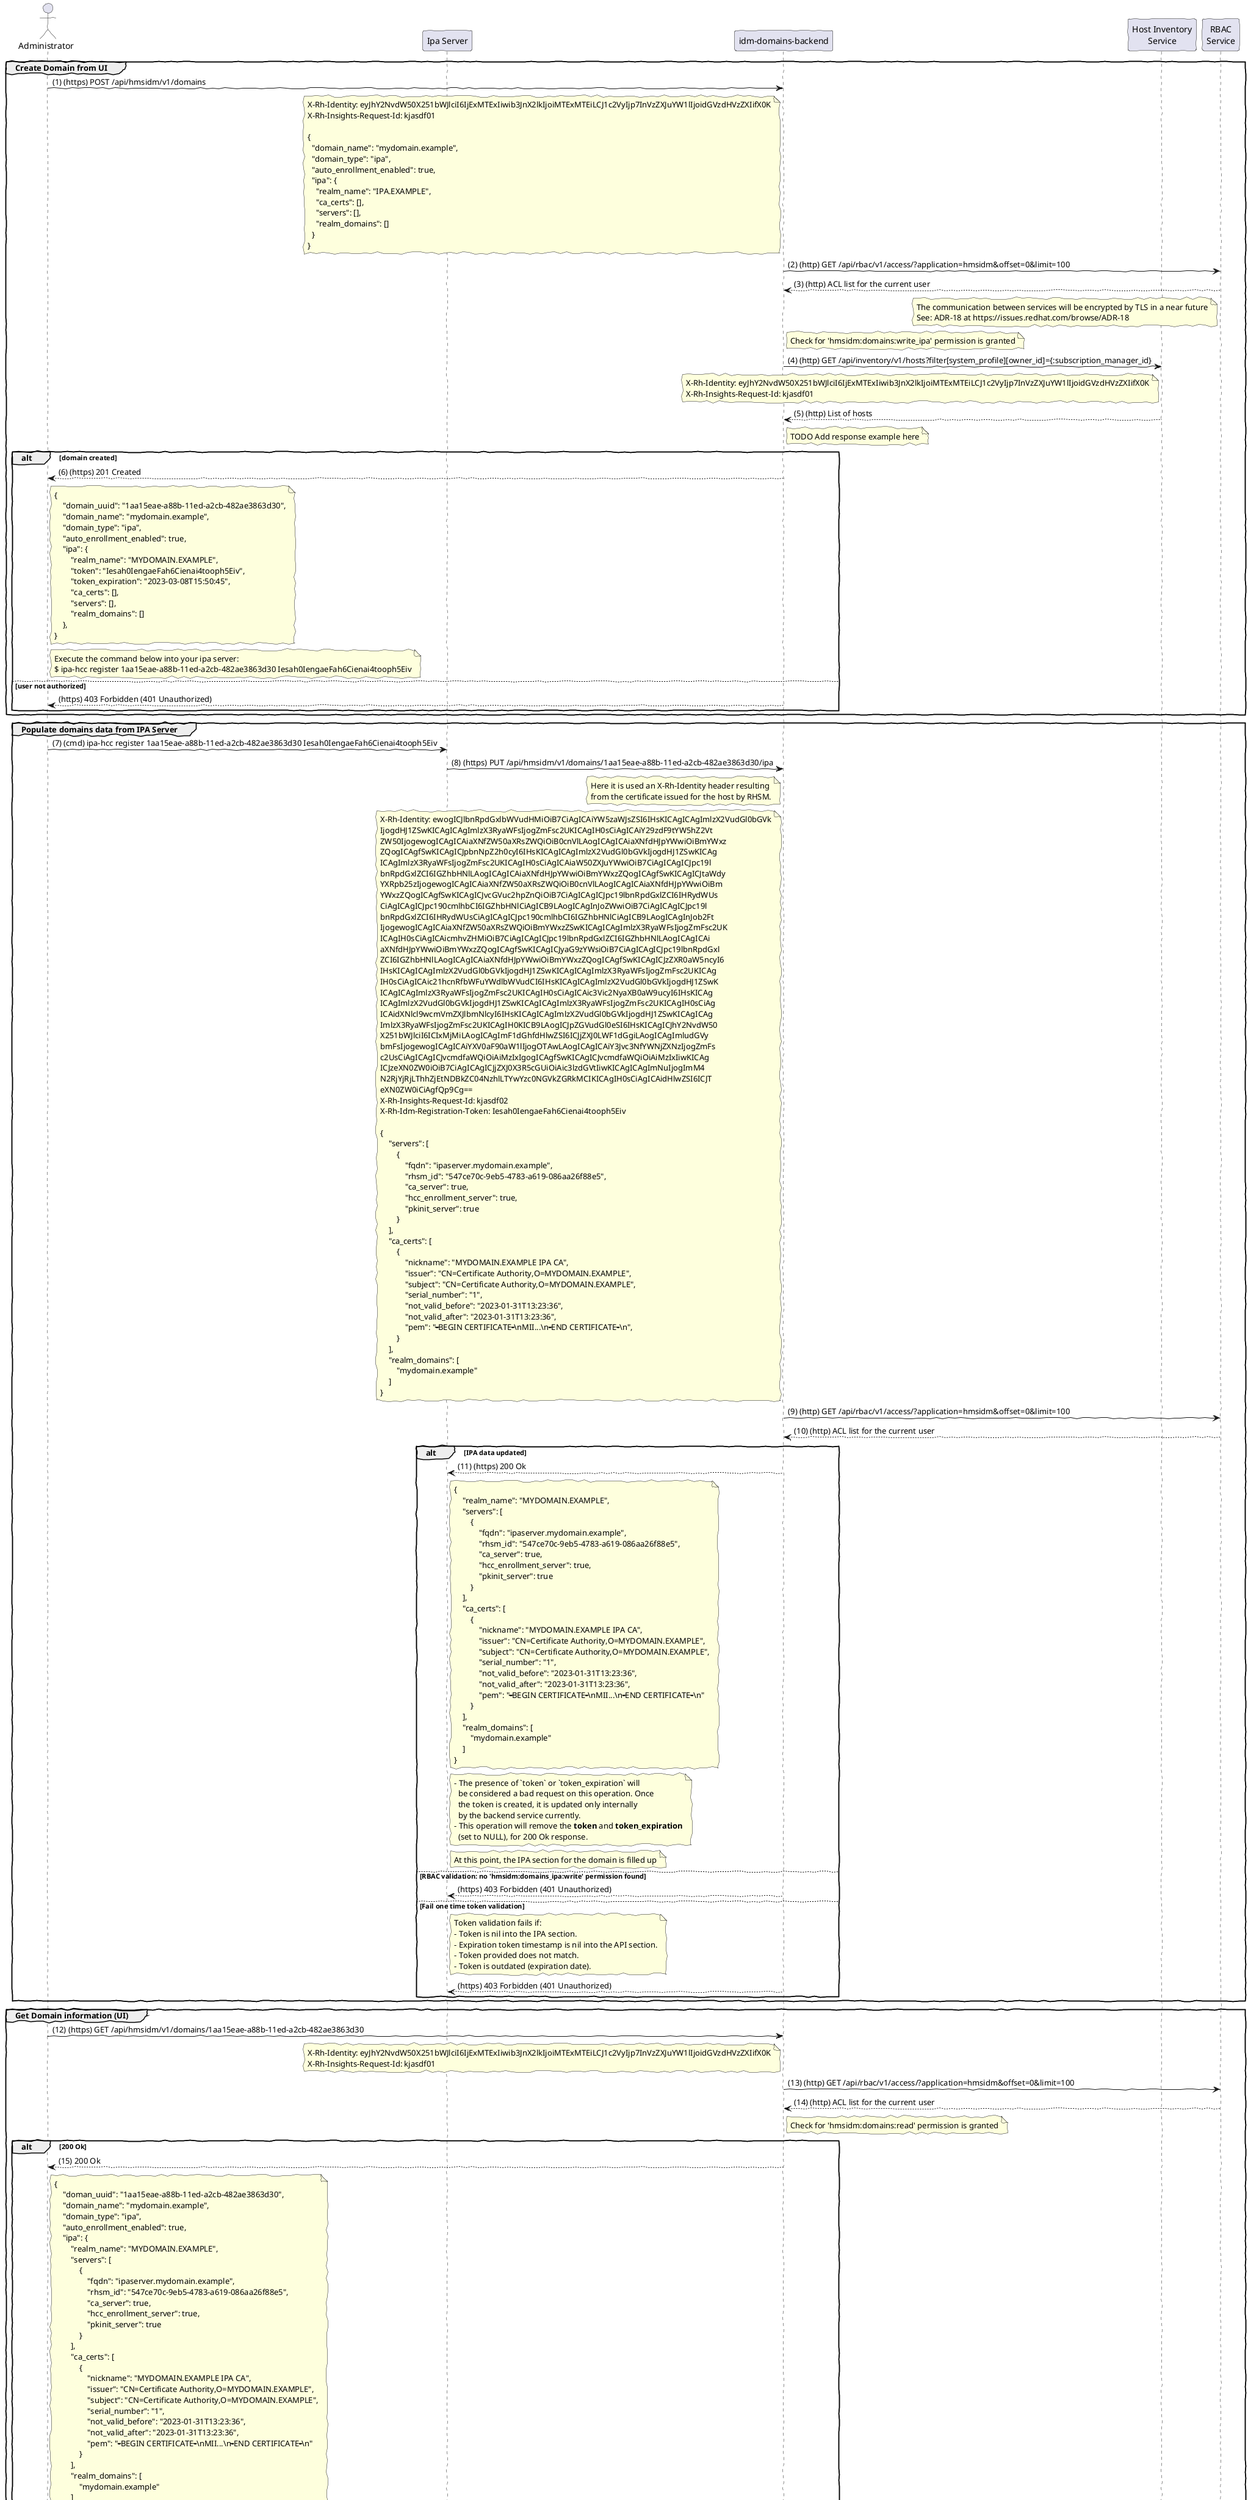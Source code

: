' https://pdf.plantuml.net/PlantUML_Language_Reference_Guide_en.pdf
@startuml
skinparam handwritten true

actor Administrator as Administrator
participant "Ipa Server" as ipa_server
participant "idm-domains-backend" as hmsidm_backend
participant "Host Inventory\nService" as hbi
participant "RBAC\nService" as rbac



group Create Domain from UI
Administrator -> hmsidm_backend: (1) (https) POST /api/hmsidm/v1/domains
note left hmsidm_backend
X-Rh-Identity: eyJhY2NvdW50X251bWJlciI6IjExMTExIiwib3JnX2lkIjoiMTExMTEiLCJ1c2VyIjp7InVzZXJuYW1lIjoidGVzdHVzZXIifX0K
X-Rh-Insights-Request-Id: kjasdf01

{
  "domain_name": "mydomain.example",
  "domain_type": "ipa",
  "auto_enrollment_enabled": true,
  "ipa": {
    "realm_name": "IPA.EXAMPLE",
    "ca_certs": [],
    "servers": [],
    "realm_domains": []
  }
}
end note

' RBAC Checks
hmsidm_backend -> rbac: (2) (http) GET /api/rbac/v1/access/?application=hmsidm&offset=0&limit=100
hmsidm_backend <-- rbac: (3) (http) ACL list for the current user
note left rbac
The communication between services will be encrypted by TLS in a near future
See: ADR-18 at https://issues.redhat.com/browse/ADR-18
end note
note right hmsidm_backend
Check for 'hmsidm:domains:write_ipa' permission is granted
end note


' Check host in host inventory
hmsidm_backend -> hbi: (4) (http) GET /api/inventory/v1/hosts?filter[system_profile][owner_id]={:subscription_manager_id}
note left hbi
X-Rh-Identity: eyJhY2NvdW50X251bWJlciI6IjExMTExIiwib3JnX2lkIjoiMTExMTEiLCJ1c2VyIjp7InVzZXJuYW1lIjoidGVzdHVzZXIifX0K
X-Rh-Insights-Request-Id: kjasdf01
end note
hmsidm_backend <-- hbi: (5) (http) List of hosts
note right hmsidm_backend
TODO Add response example here
end note

alt domain created
Administrator <-- hmsidm_backend: (6) (https) 201 Created
note right Administrator
{
    "domain_uuid": "1aa15eae-a88b-11ed-a2cb-482ae3863d30",
    "domain_name": "mydomain.example",
    "domain_type": "ipa",
    "auto_enrollment_enabled": true,
    "ipa": {
        "realm_name": "MYDOMAIN.EXAMPLE",
        "token": "Iesah0IengaeFah6Cienai4tooph5Eiv",
        "token_expiration": "2023-03-08T15:50:45",
        "ca_certs": [],
        "servers": [],
        "realm_domains": []
    },
}
end note
note right Administrator
Execute the command below into your ipa server:
$ ipa-hcc register 1aa15eae-a88b-11ed-a2cb-482ae3863d30 Iesah0IengaeFah6Cienai4tooph5Eiv
end note
else user not authorized
Administrator <-- hmsidm_backend: (https) 403 Forbidden (401 Unauthorized)
end alt
end group



group Populate domains data from IPA Server
Administrator -> ipa_server: (7) (cmd) ipa-hcc register 1aa15eae-a88b-11ed-a2cb-482ae3863d30 Iesah0IengaeFah6Cienai4tooph5Eiv
ipa_server -> hmsidm_backend: (8) (https) PUT /api/hmsidm/v1/domains/1aa15eae-a88b-11ed-a2cb-482ae3863d30/ipa
note left hmsidm_backend
Here it is used an X-Rh-Identity header resulting
from the certificate issued for the host by RHSM.
end note
note left hmsidm_backend
X-Rh-Identity: ewogICJlbnRpdGxlbWVudHMiOiB7CiAgICAiYW5zaWJsZSI6IHsKICAgICAgImlzX2VudGl0bGVk
IjogdHJ1ZSwKICAgICAgImlzX3RyaWFsIjogZmFsc2UKICAgIH0sCiAgICAiY29zdF9tYW5hZ2Vt
ZW50IjogewogICAgICAiaXNfZW50aXRsZWQiOiB0cnVlLAogICAgICAiaXNfdHJpYWwiOiBmYWxz
ZQogICAgfSwKICAgICJpbnNpZ2h0cyI6IHsKICAgICAgImlzX2VudGl0bGVkIjogdHJ1ZSwKICAg
ICAgImlzX3RyaWFsIjogZmFsc2UKICAgIH0sCiAgICAiaW50ZXJuYWwiOiB7CiAgICAgICJpc19l
bnRpdGxlZCI6IGZhbHNlLAogICAgICAiaXNfdHJpYWwiOiBmYWxzZQogICAgfSwKICAgICJtaWdy
YXRpb25zIjogewogICAgICAiaXNfZW50aXRsZWQiOiB0cnVlLAogICAgICAiaXNfdHJpYWwiOiBm
YWxzZQogICAgfSwKICAgICJvcGVuc2hpZnQiOiB7CiAgICAgICJpc19lbnRpdGxlZCI6IHRydWUs
CiAgICAgICJpc190cmlhbCI6IGZhbHNlCiAgICB9LAogICAgInJoZWwiOiB7CiAgICAgICJpc19l
bnRpdGxlZCI6IHRydWUsCiAgICAgICJpc190cmlhbCI6IGZhbHNlCiAgICB9LAogICAgInJob2Ft
IjogewogICAgICAiaXNfZW50aXRsZWQiOiBmYWxzZSwKICAgICAgImlzX3RyaWFsIjogZmFsc2UK
ICAgIH0sCiAgICAicmhvZHMiOiB7CiAgICAgICJpc19lbnRpdGxlZCI6IGZhbHNlLAogICAgICAi
aXNfdHJpYWwiOiBmYWxzZQogICAgfSwKICAgICJyaG9zYWsiOiB7CiAgICAgICJpc19lbnRpdGxl
ZCI6IGZhbHNlLAogICAgICAiaXNfdHJpYWwiOiBmYWxzZQogICAgfSwKICAgICJzZXR0aW5ncyI6
IHsKICAgICAgImlzX2VudGl0bGVkIjogdHJ1ZSwKICAgICAgImlzX3RyaWFsIjogZmFsc2UKICAg
IH0sCiAgICAic21hcnRfbWFuYWdlbWVudCI6IHsKICAgICAgImlzX2VudGl0bGVkIjogdHJ1ZSwK
ICAgICAgImlzX3RyaWFsIjogZmFsc2UKICAgIH0sCiAgICAic3Vic2NyaXB0aW9ucyI6IHsKICAg
ICAgImlzX2VudGl0bGVkIjogdHJ1ZSwKICAgICAgImlzX3RyaWFsIjogZmFsc2UKICAgIH0sCiAg
ICAidXNlcl9wcmVmZXJlbmNlcyI6IHsKICAgICAgImlzX2VudGl0bGVkIjogdHJ1ZSwKICAgICAg
ImlzX3RyaWFsIjogZmFsc2UKICAgIH0KICB9LAogICJpZGVudGl0eSI6IHsKICAgICJhY2NvdW50
X251bWJlciI6ICIxMjMiLAogICAgImF1dGhfdHlwZSI6ICJjZXJ0LWF1dGgiLAogICAgImludGVy
bmFsIjogewogICAgICAiYXV0aF90aW1lIjogOTAwLAogICAgICAiY3Jvc3NfYWNjZXNzIjogZmFs
c2UsCiAgICAgICJvcmdfaWQiOiAiMzIxIgogICAgfSwKICAgICJvcmdfaWQiOiAiMzIxIiwKICAg
ICJzeXN0ZW0iOiB7CiAgICAgICJjZXJ0X3R5cGUiOiAic3lzdGVtIiwKICAgICAgImNuIjogImM4
N2RjYjRjLThhZjEtNDBkZC04NzhlLTYwYzc0NGVkZGRkMCIKICAgIH0sCiAgICAidHlwZSI6ICJT
eXN0ZW0iCiAgfQp9Cg==
X-Rh-Insights-Request-Id: kjasdf02
X-Rh-Idm-Registration-Token: Iesah0IengaeFah6Cienai4tooph5Eiv

{
    "servers": [
        {
            "fqdn": "ipaserver.mydomain.example",
            "rhsm_id": "547ce70c-9eb5-4783-a619-086aa26f88e5",
            "ca_server": true,
            "hcc_enrollment_server": true,
            "pkinit_server": true
        }
    ],
    "ca_certs": [
        {
            "nickname": "MYDOMAIN.EXAMPLE IPA CA",
            "issuer": "CN=Certificate Authority,O=MYDOMAIN.EXAMPLE",
            "subject": "CN=Certificate Authority,O=MYDOMAIN.EXAMPLE",
            "serial_number": "1",
            "not_valid_before": "2023-01-31T13:23:36",
            "not_valid_after": "2023-01-31T13:23:36",
            "pem": "-----BEGIN CERTIFICATE-----\nMII...\n-----END CERTIFICATE-----\n",
        }
    ],
    "realm_domains": [
        "mydomain.example"
    ]
}
end note
hmsidm_backend -> rbac: (9) (http) GET /api/rbac/v1/access/?application=hmsidm&offset=0&limit=100
hmsidm_backend <-- rbac: (10) (http) ACL list for the current user

alt IPA data updated
ipa_server <-- hmsidm_backend: (11) (https) 200 Ok
note right ipa_server
{
    "realm_name": "MYDOMAIN.EXAMPLE",
    "servers": [
        {
            "fqdn": "ipaserver.mydomain.example",
            "rhsm_id": "547ce70c-9eb5-4783-a619-086aa26f88e5",
            "ca_server": true,
            "hcc_enrollment_server": true,
            "pkinit_server": true
        }
    ],
    "ca_certs": [
        {
            "nickname": "MYDOMAIN.EXAMPLE IPA CA",
            "issuer": "CN=Certificate Authority,O=MYDOMAIN.EXAMPLE",
            "subject": "CN=Certificate Authority,O=MYDOMAIN.EXAMPLE",
            "serial_number": "1",
            "not_valid_before": "2023-01-31T13:23:36",
            "not_valid_after": "2023-01-31T13:23:36",
            "pem": "-----BEGIN CERTIFICATE-----\nMII...\n-----END CERTIFICATE-----\n"
        }
    ],
    "realm_domains": [
        "mydomain.example"
    ]
}
end note
note right ipa_server
- The presence of `token` or `token_expiration` will
  be considered a bad request on this operation. Once
  the token is created, it is updated only internally
  by the backend service currently.
- This operation will remove the **token** and **token_expiration**
  (set to NULL), for 200 Ok response.
end note
note right ipa_server
At this point, the IPA section for the domain is filled up
end note

else RBAC validation: no 'hmsidm:domains_ipa:write' permission found
ipa_server <-- hmsidm_backend: (https) 403 Forbidden (401 Unauthorized)

else Fail one time token validation
note right ipa_server
Token validation fails if:
- Token is nil into the IPA section.
- Expiration token timestamp is nil into the API section.
- Token provided does not match.
- Token is outdated (expiration date).
end note
ipa_server <-- hmsidm_backend: (https) 403 Forbidden (401 Unauthorized)
end alt
end group


group Get Domain information (UI)
Administrator -> hmsidm_backend: (12) (https) GET /api/hmsidm/v1/domains/1aa15eae-a88b-11ed-a2cb-482ae3863d30
note left hmsidm_backend
X-Rh-Identity: eyJhY2NvdW50X251bWJlciI6IjExMTExIiwib3JnX2lkIjoiMTExMTEiLCJ1c2VyIjp7InVzZXJuYW1lIjoidGVzdHVzZXIifX0K
X-Rh-Insights-Request-Id: kjasdf01
end note

hmsidm_backend -> rbac: (13) (http) GET /api/rbac/v1/access/?application=hmsidm&offset=0&limit=100
hmsidm_backend <-- rbac: (14) (http) ACL list for the current user
note right hmsidm_backend
Check for 'hmsidm:domains:read' permission is granted
end note

alt 200 Ok
Administrator <-- hmsidm_backend: (15) 200 Ok
note right Administrator
{
    "doman_uuid": "1aa15eae-a88b-11ed-a2cb-482ae3863d30",
    "domain_name": "mydomain.example",
    "domain_type": "ipa",
    "auto_enrollment_enabled": true,
    "ipa": {
        "realm_name": "MYDOMAIN.EXAMPLE",
        "servers": [
            {
                "fqdn": "ipaserver.mydomain.example",
                "rhsm_id": "547ce70c-9eb5-4783-a619-086aa26f88e5",
                "ca_server": true,
                "hcc_enrollment_server": true,
                "pkinit_server": true
            }
        ],
        "ca_certs": [
            {
                "nickname": "MYDOMAIN.EXAMPLE IPA CA",
                "issuer": "CN=Certificate Authority,O=MYDOMAIN.EXAMPLE",
                "subject": "CN=Certificate Authority,O=MYDOMAIN.EXAMPLE",
                "serial_number": "1",
                "not_valid_before": "2023-01-31T13:23:36",
                "not_valid_after": "2023-01-31T13:23:36",
                "pem": "-----BEGIN CERTIFICATE-----\nMII...\n-----END CERTIFICATE-----\n"
            }
        ],
        "realm_domains": [
            "mydomain.example"
        ]
    }
}
end note
else alt RBAC validation: no 'hmsidm:domains:read' permission
Administrator <-- hmsidm_backend: (https) 403 Forbidden (401 Unauthorized)
else alt Domain not found for the organization
Administrator <-- hmsidm_backend: (https) 404 Not Found
end alt
end group
@enduml

